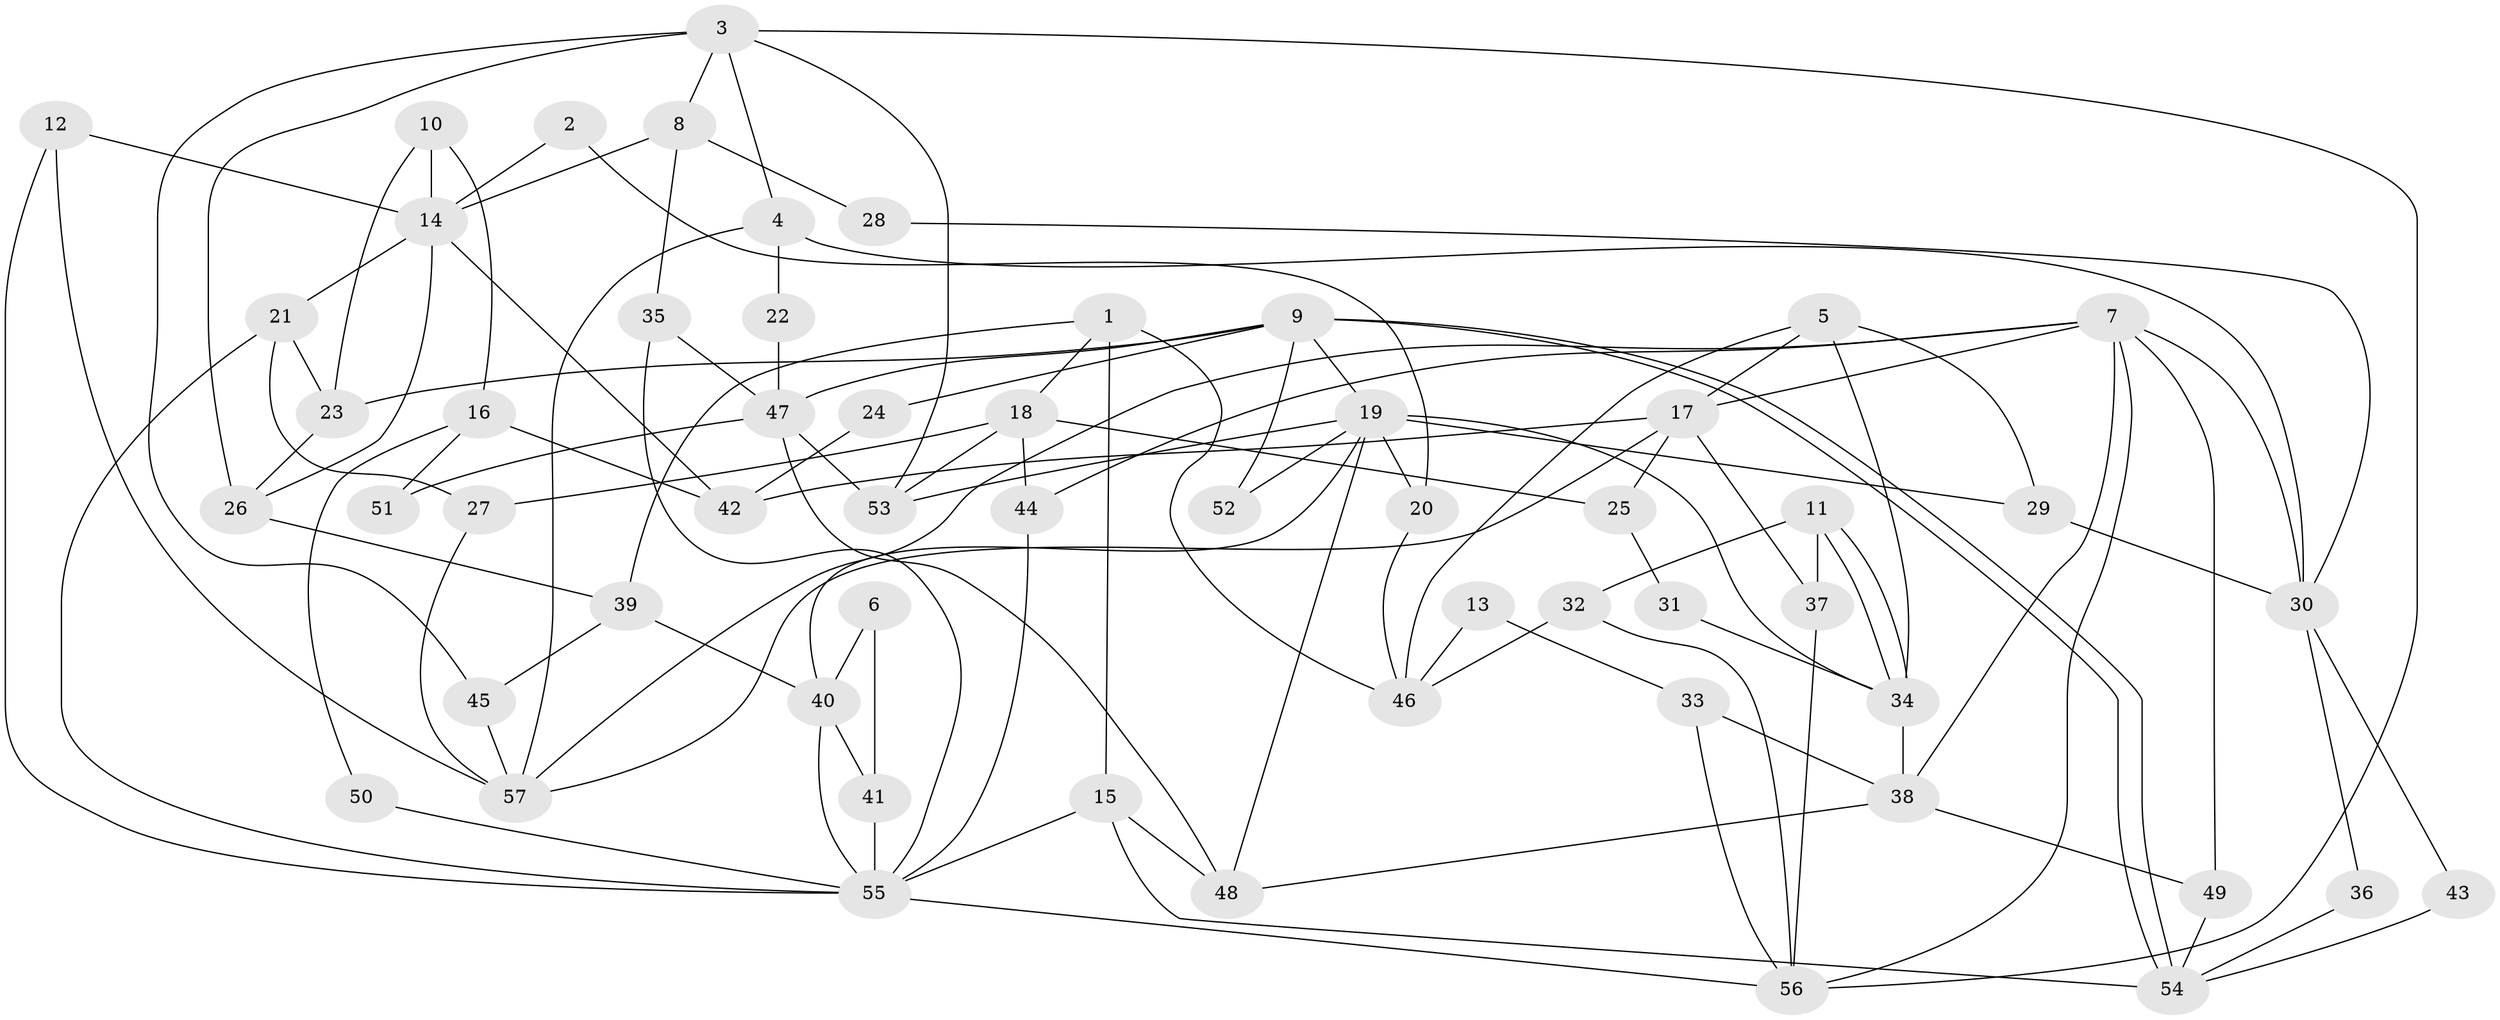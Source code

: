 // Generated by graph-tools (version 1.1) at 2025/15/03/09/25 04:15:06]
// undirected, 57 vertices, 114 edges
graph export_dot {
graph [start="1"]
  node [color=gray90,style=filled];
  1;
  2;
  3;
  4;
  5;
  6;
  7;
  8;
  9;
  10;
  11;
  12;
  13;
  14;
  15;
  16;
  17;
  18;
  19;
  20;
  21;
  22;
  23;
  24;
  25;
  26;
  27;
  28;
  29;
  30;
  31;
  32;
  33;
  34;
  35;
  36;
  37;
  38;
  39;
  40;
  41;
  42;
  43;
  44;
  45;
  46;
  47;
  48;
  49;
  50;
  51;
  52;
  53;
  54;
  55;
  56;
  57;
  1 -- 39;
  1 -- 18;
  1 -- 15;
  1 -- 46;
  2 -- 14;
  2 -- 20;
  3 -- 56;
  3 -- 4;
  3 -- 8;
  3 -- 26;
  3 -- 45;
  3 -- 53;
  4 -- 30;
  4 -- 57;
  4 -- 22;
  5 -- 46;
  5 -- 34;
  5 -- 17;
  5 -- 29;
  6 -- 40;
  6 -- 41;
  7 -- 38;
  7 -- 49;
  7 -- 17;
  7 -- 30;
  7 -- 44;
  7 -- 56;
  7 -- 57;
  8 -- 14;
  8 -- 28;
  8 -- 35;
  9 -- 19;
  9 -- 54;
  9 -- 54;
  9 -- 23;
  9 -- 24;
  9 -- 47;
  9 -- 52;
  10 -- 23;
  10 -- 14;
  10 -- 16;
  11 -- 37;
  11 -- 34;
  11 -- 34;
  11 -- 32;
  12 -- 55;
  12 -- 57;
  12 -- 14;
  13 -- 33;
  13 -- 46;
  14 -- 26;
  14 -- 21;
  14 -- 42;
  15 -- 55;
  15 -- 48;
  15 -- 54;
  16 -- 42;
  16 -- 50;
  16 -- 51;
  17 -- 25;
  17 -- 37;
  17 -- 42;
  17 -- 57;
  18 -- 27;
  18 -- 53;
  18 -- 25;
  18 -- 44;
  19 -- 53;
  19 -- 48;
  19 -- 20;
  19 -- 29;
  19 -- 34;
  19 -- 40;
  19 -- 52;
  20 -- 46;
  21 -- 55;
  21 -- 23;
  21 -- 27;
  22 -- 47;
  23 -- 26;
  24 -- 42;
  25 -- 31;
  26 -- 39;
  27 -- 57;
  28 -- 30;
  29 -- 30;
  30 -- 36;
  30 -- 43;
  31 -- 34;
  32 -- 56;
  32 -- 46;
  33 -- 56;
  33 -- 38;
  34 -- 38;
  35 -- 55;
  35 -- 47;
  36 -- 54;
  37 -- 56;
  38 -- 48;
  38 -- 49;
  39 -- 45;
  39 -- 40;
  40 -- 41;
  40 -- 55;
  41 -- 55;
  43 -- 54;
  44 -- 55;
  45 -- 57;
  47 -- 48;
  47 -- 51;
  47 -- 53;
  49 -- 54;
  50 -- 55;
  55 -- 56;
}
